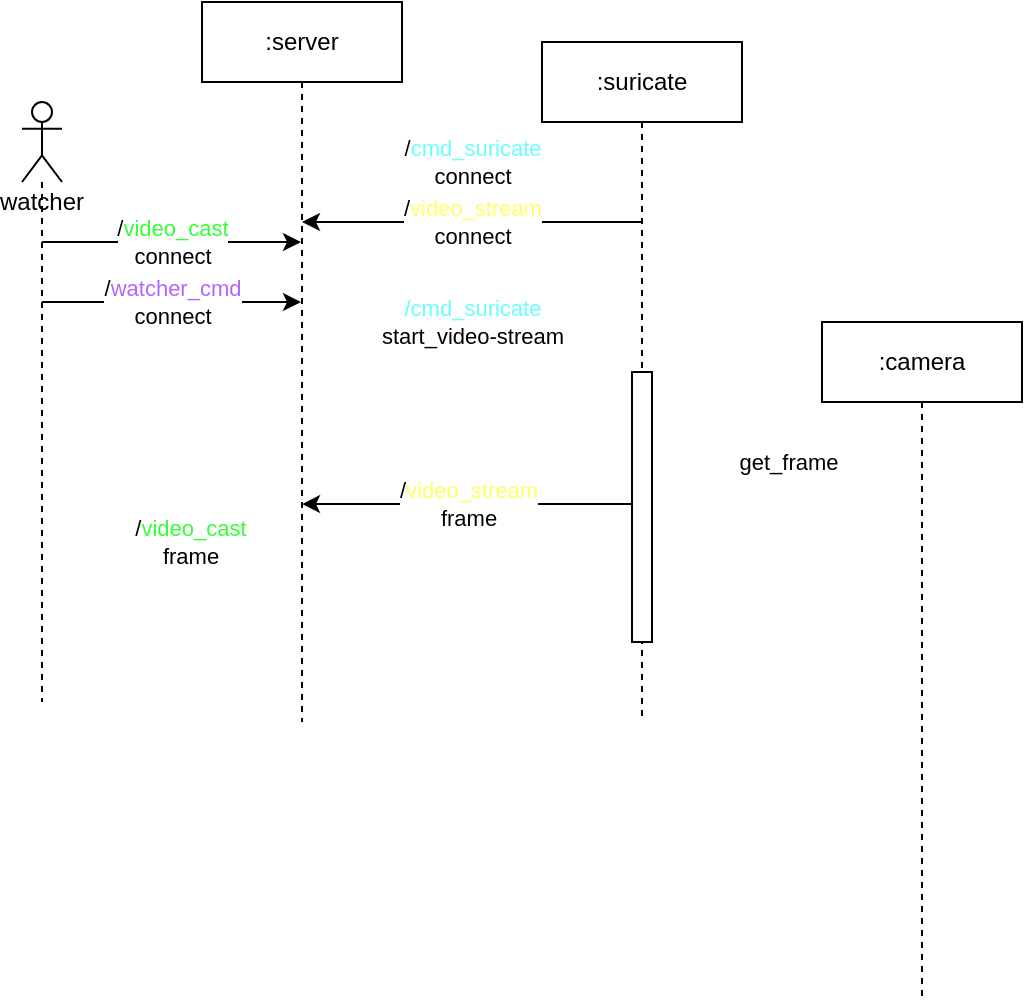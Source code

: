 <mxfile>
    <diagram id="VQlt6WEOxXu27HQ9L5Rw" name="Page-1">
        <mxGraphModel dx="1264" dy="606" grid="1" gridSize="10" guides="1" tooltips="1" connect="1" arrows="1" fold="1" page="1" pageScale="1" pageWidth="827" pageHeight="1169" math="0" shadow="0">
            <root>
                <mxCell id="0"/>
                <mxCell id="1" parent="0"/>
                <mxCell id="8" value="&lt;font color=&quot;#66ffff&quot;&gt;/cmd_suricate&lt;br&gt;&lt;/font&gt;start_video-stream" style="rounded=0;orthogonalLoop=1;jettySize=auto;html=1;strokeColor=#FFFFFF;" parent="1" source="2" target="3" edge="1">
                    <mxGeometry relative="1" as="geometry">
                        <mxPoint x="320" y="220" as="targetPoint"/>
                        <Array as="points">
                            <mxPoint x="200" y="180"/>
                        </Array>
                    </mxGeometry>
                </mxCell>
                <mxCell id="14" style="edgeStyle=none;rounded=0;orthogonalLoop=1;jettySize=auto;html=1;strokeColor=#FFFFFF;" parent="1" source="2" target="10" edge="1">
                    <mxGeometry relative="1" as="geometry">
                        <Array as="points">
                            <mxPoint x="90" y="290"/>
                        </Array>
                    </mxGeometry>
                </mxCell>
                <mxCell id="18" value="/&lt;font color=&quot;#33ff33&quot;&gt;video_cast&lt;/font&gt;&lt;br&gt;frame" style="edgeLabel;html=1;align=center;verticalAlign=middle;resizable=0;points=[];" parent="14" vertex="1" connectable="0">
                    <mxGeometry x="-0.139" relative="1" as="geometry">
                        <mxPoint as="offset"/>
                    </mxGeometry>
                </mxCell>
                <mxCell id="2" value=":server" style="shape=umlLifeline;perimeter=lifelinePerimeter;whiteSpace=wrap;html=1;container=1;collapsible=0;recursiveResize=0;outlineConnect=0;" parent="1" vertex="1">
                    <mxGeometry x="130" y="20" width="100" height="360" as="geometry"/>
                </mxCell>
                <mxCell id="5" value="/&lt;font color=&quot;#ffff66&quot;&gt;video_stream&lt;/font&gt;&lt;br&gt;connect" style="edgeStyle=orthogonalEdgeStyle;rounded=0;orthogonalLoop=1;jettySize=auto;html=1;" parent="1" source="3" target="2" edge="1">
                    <mxGeometry relative="1" as="geometry">
                        <Array as="points">
                            <mxPoint x="240" y="130"/>
                            <mxPoint x="240" y="130"/>
                        </Array>
                    </mxGeometry>
                </mxCell>
                <mxCell id="13" value="/&lt;font color=&quot;#66ffff&quot;&gt;cmd_suricate&lt;/font&gt;&lt;br&gt;connect" style="edgeStyle=none;rounded=0;orthogonalLoop=1;jettySize=auto;html=1;strokeColor=#FFFFFF;" parent="1" source="3" target="2" edge="1">
                    <mxGeometry relative="1" as="geometry">
                        <Array as="points">
                            <mxPoint x="230" y="100"/>
                        </Array>
                    </mxGeometry>
                </mxCell>
                <mxCell id="16" value="" style="edgeStyle=none;rounded=0;orthogonalLoop=1;jettySize=auto;html=1;entryX=-0.074;entryY=0.039;entryDx=0;entryDy=0;entryPerimeter=0;strokeColor=#FFFFFF;" parent="1" source="3" target="15" edge="1">
                    <mxGeometry relative="1" as="geometry"/>
                </mxCell>
                <mxCell id="3" value=":suricate" style="shape=umlLifeline;perimeter=lifelinePerimeter;whiteSpace=wrap;html=1;container=1;collapsible=0;recursiveResize=0;outlineConnect=0;" parent="1" vertex="1">
                    <mxGeometry x="300" y="40" width="100" height="340" as="geometry"/>
                </mxCell>
                <mxCell id="9" value="/&lt;font color=&quot;#ffff66&quot;&gt;video_stream&lt;/font&gt;&lt;br&gt;frame" style="rounded=0;orthogonalLoop=1;jettySize=auto;html=1;exitX=0.1;exitY=0.489;exitDx=0;exitDy=0;exitPerimeter=0;" parent="1" source="6" target="2" edge="1">
                    <mxGeometry relative="1" as="geometry"/>
                </mxCell>
                <mxCell id="17" value="get_frame" style="edgeStyle=none;rounded=0;orthogonalLoop=1;jettySize=auto;html=1;strokeColor=#FFFFFF;" parent="1" source="6" target="15" edge="1">
                    <mxGeometry relative="1" as="geometry">
                        <Array as="points">
                            <mxPoint x="410" y="250"/>
                        </Array>
                    </mxGeometry>
                </mxCell>
                <mxCell id="6" value="" style="html=1;points=[];perimeter=orthogonalPerimeter;" parent="1" vertex="1">
                    <mxGeometry x="345" y="205" width="10" height="135" as="geometry"/>
                </mxCell>
                <mxCell id="11" value="/&lt;font color=&quot;#33ff33&quot;&gt;video_cast&lt;/font&gt;&lt;br&gt;connect" style="rounded=0;orthogonalLoop=1;jettySize=auto;html=1;" parent="1" source="10" target="2" edge="1">
                    <mxGeometry relative="1" as="geometry">
                        <Array as="points">
                            <mxPoint x="150" y="140"/>
                        </Array>
                    </mxGeometry>
                </mxCell>
                <mxCell id="19" value="/&lt;font color=&quot;#b266ff&quot;&gt;watcher_cmd&lt;/font&gt;&lt;br&gt;connect" style="edgeStyle=none;rounded=0;orthogonalLoop=1;jettySize=auto;html=1;" edge="1" parent="1" source="10" target="2">
                    <mxGeometry relative="1" as="geometry">
                        <Array as="points">
                            <mxPoint x="90" y="170"/>
                        </Array>
                    </mxGeometry>
                </mxCell>
                <mxCell id="10" value="watcher" style="shape=umlLifeline;participant=umlActor;perimeter=lifelinePerimeter;whiteSpace=wrap;html=1;container=1;collapsible=0;recursiveResize=0;verticalAlign=top;spacingTop=36;outlineConnect=0;" parent="1" vertex="1">
                    <mxGeometry x="40" y="70" width="20" height="300" as="geometry"/>
                </mxCell>
                <mxCell id="15" value=":camera" style="shape=umlLifeline;perimeter=lifelinePerimeter;whiteSpace=wrap;html=1;container=1;collapsible=0;recursiveResize=0;outlineConnect=0;" parent="1" vertex="1">
                    <mxGeometry x="440" y="180" width="100" height="340" as="geometry"/>
                </mxCell>
            </root>
        </mxGraphModel>
    </diagram>
    <diagram id="98segxhLp1Hp-o_43S23" name="Page-2">
        &#xa;
        <mxGraphModel dx="1517" dy="727" grid="1" gridSize="10" guides="1" tooltips="1" connect="1" arrows="1" fold="1" page="1" pageScale="1" pageWidth="827" pageHeight="1169" math="0" shadow="0">
            &#xa;
            <root>
                &#xa;
                <mxCell id="tRPiEnZFqq3PnqShJuWT-0"/>
                &#xa;
                <mxCell id="tRPiEnZFqq3PnqShJuWT-1" parent="tRPiEnZFqq3PnqShJuWT-0"/>
                &#xa;
                <mxCell id="tRPiEnZFqq3PnqShJuWT-5" value="WatcherVideoCastNS" style="swimlane;fontStyle=0;childLayout=stackLayout;horizontal=1;startSize=26;fillColor=none;horizontalStack=0;resizeParent=1;resizeParentMax=0;resizeLast=0;collapsible=1;marginBottom=0;" vertex="1" parent="tRPiEnZFqq3PnqShJuWT-1">
                    &#xa;
                    <mxGeometry x="110" y="160" width="170" height="104" as="geometry"/>
                    &#xa;
                </mxCell>
                &#xa;
                <mxCell id="tRPiEnZFqq3PnqShJuWT-6" value="+ field: type" style="text;strokeColor=none;fillColor=none;align=left;verticalAlign=top;spacingLeft=4;spacingRight=4;overflow=hidden;rotatable=0;points=[[0,0.5],[1,0.5]];portConstraint=eastwest;" vertex="1" parent="tRPiEnZFqq3PnqShJuWT-5">
                    &#xa;
                    <mxGeometry y="26" width="170" height="26" as="geometry"/>
                    &#xa;
                </mxCell>
                &#xa;
                <mxCell id="tRPiEnZFqq3PnqShJuWT-7" value="+ field: type" style="text;strokeColor=none;fillColor=none;align=left;verticalAlign=top;spacingLeft=4;spacingRight=4;overflow=hidden;rotatable=0;points=[[0,0.5],[1,0.5]];portConstraint=eastwest;" vertex="1" parent="tRPiEnZFqq3PnqShJuWT-5">
                    &#xa;
                    <mxGeometry y="52" width="170" height="26" as="geometry"/>
                    &#xa;
                </mxCell>
                &#xa;
                <mxCell id="tRPiEnZFqq3PnqShJuWT-8" value="+ field: type" style="text;strokeColor=none;fillColor=none;align=left;verticalAlign=top;spacingLeft=4;spacingRight=4;overflow=hidden;rotatable=0;points=[[0,0.5],[1,0.5]];portConstraint=eastwest;" vertex="1" parent="tRPiEnZFqq3PnqShJuWT-5">
                    &#xa;
                    <mxGeometry y="78" width="170" height="26" as="geometry"/>
                    &#xa;
                </mxCell>
                &#xa;
                <mxCell id="tRPiEnZFqq3PnqShJuWT-9" value="SuricateVideoStreamNS" style="swimlane;fontStyle=0;childLayout=stackLayout;horizontal=1;startSize=26;fillColor=none;horizontalStack=0;resizeParent=1;resizeParentMax=0;resizeLast=0;collapsible=1;marginBottom=0;" vertex="1" parent="tRPiEnZFqq3PnqShJuWT-1">
                    &#xa;
                    <mxGeometry x="344" y="160" width="176" height="104" as="geometry"/>
                    &#xa;
                </mxCell>
                &#xa;
                <mxCell id="tRPiEnZFqq3PnqShJuWT-10" value="+ field: type" style="text;strokeColor=none;fillColor=none;align=left;verticalAlign=top;spacingLeft=4;spacingRight=4;overflow=hidden;rotatable=0;points=[[0,0.5],[1,0.5]];portConstraint=eastwest;" vertex="1" parent="tRPiEnZFqq3PnqShJuWT-9">
                    &#xa;
                    <mxGeometry y="26" width="176" height="26" as="geometry"/>
                    &#xa;
                </mxCell>
                &#xa;
                <mxCell id="tRPiEnZFqq3PnqShJuWT-11" value="+ field: type" style="text;strokeColor=none;fillColor=none;align=left;verticalAlign=top;spacingLeft=4;spacingRight=4;overflow=hidden;rotatable=0;points=[[0,0.5],[1,0.5]];portConstraint=eastwest;" vertex="1" parent="tRPiEnZFqq3PnqShJuWT-9">
                    &#xa;
                    <mxGeometry y="52" width="176" height="26" as="geometry"/>
                    &#xa;
                </mxCell>
                &#xa;
                <mxCell id="tRPiEnZFqq3PnqShJuWT-12" value="+ field: type" style="text;strokeColor=none;fillColor=none;align=left;verticalAlign=top;spacingLeft=4;spacingRight=4;overflow=hidden;rotatable=0;points=[[0,0.5],[1,0.5]];portConstraint=eastwest;" vertex="1" parent="tRPiEnZFqq3PnqShJuWT-9">
                    &#xa;
                    <mxGeometry y="78" width="176" height="26" as="geometry"/>
                    &#xa;
                </mxCell>
                &#xa;
            </root>
            &#xa;
        </mxGraphModel>
        &#xa;
    </diagram>
</mxfile>